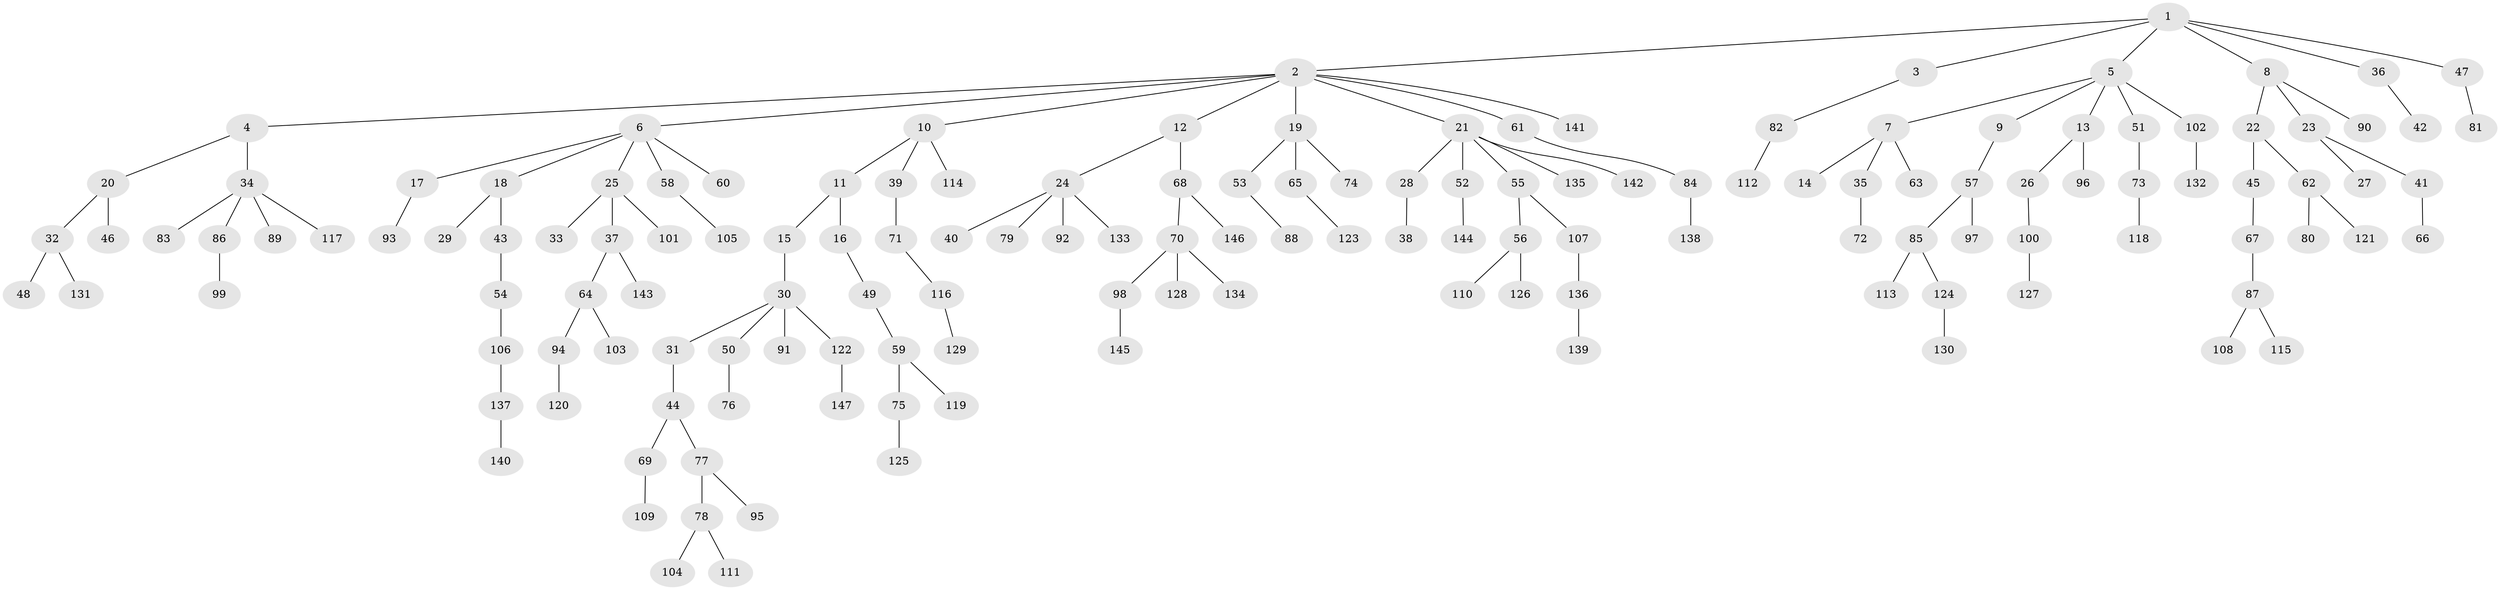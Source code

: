 // coarse degree distribution, {2: 0.3108108108108108, 3: 0.14864864864864866, 1: 0.44594594594594594, 4: 0.05405405405405406, 5: 0.02702702702702703, 8: 0.013513513513513514}
// Generated by graph-tools (version 1.1) at 2025/37/03/04/25 23:37:16]
// undirected, 147 vertices, 146 edges
graph export_dot {
  node [color=gray90,style=filled];
  1;
  2;
  3;
  4;
  5;
  6;
  7;
  8;
  9;
  10;
  11;
  12;
  13;
  14;
  15;
  16;
  17;
  18;
  19;
  20;
  21;
  22;
  23;
  24;
  25;
  26;
  27;
  28;
  29;
  30;
  31;
  32;
  33;
  34;
  35;
  36;
  37;
  38;
  39;
  40;
  41;
  42;
  43;
  44;
  45;
  46;
  47;
  48;
  49;
  50;
  51;
  52;
  53;
  54;
  55;
  56;
  57;
  58;
  59;
  60;
  61;
  62;
  63;
  64;
  65;
  66;
  67;
  68;
  69;
  70;
  71;
  72;
  73;
  74;
  75;
  76;
  77;
  78;
  79;
  80;
  81;
  82;
  83;
  84;
  85;
  86;
  87;
  88;
  89;
  90;
  91;
  92;
  93;
  94;
  95;
  96;
  97;
  98;
  99;
  100;
  101;
  102;
  103;
  104;
  105;
  106;
  107;
  108;
  109;
  110;
  111;
  112;
  113;
  114;
  115;
  116;
  117;
  118;
  119;
  120;
  121;
  122;
  123;
  124;
  125;
  126;
  127;
  128;
  129;
  130;
  131;
  132;
  133;
  134;
  135;
  136;
  137;
  138;
  139;
  140;
  141;
  142;
  143;
  144;
  145;
  146;
  147;
  1 -- 2;
  1 -- 3;
  1 -- 5;
  1 -- 8;
  1 -- 36;
  1 -- 47;
  2 -- 4;
  2 -- 6;
  2 -- 10;
  2 -- 12;
  2 -- 19;
  2 -- 21;
  2 -- 61;
  2 -- 141;
  3 -- 82;
  4 -- 20;
  4 -- 34;
  5 -- 7;
  5 -- 9;
  5 -- 13;
  5 -- 51;
  5 -- 102;
  6 -- 17;
  6 -- 18;
  6 -- 25;
  6 -- 58;
  6 -- 60;
  7 -- 14;
  7 -- 35;
  7 -- 63;
  8 -- 22;
  8 -- 23;
  8 -- 90;
  9 -- 57;
  10 -- 11;
  10 -- 39;
  10 -- 114;
  11 -- 15;
  11 -- 16;
  12 -- 24;
  12 -- 68;
  13 -- 26;
  13 -- 96;
  15 -- 30;
  16 -- 49;
  17 -- 93;
  18 -- 29;
  18 -- 43;
  19 -- 53;
  19 -- 65;
  19 -- 74;
  20 -- 32;
  20 -- 46;
  21 -- 28;
  21 -- 52;
  21 -- 55;
  21 -- 135;
  21 -- 142;
  22 -- 45;
  22 -- 62;
  23 -- 27;
  23 -- 41;
  24 -- 40;
  24 -- 79;
  24 -- 92;
  24 -- 133;
  25 -- 33;
  25 -- 37;
  25 -- 101;
  26 -- 100;
  28 -- 38;
  30 -- 31;
  30 -- 50;
  30 -- 91;
  30 -- 122;
  31 -- 44;
  32 -- 48;
  32 -- 131;
  34 -- 83;
  34 -- 86;
  34 -- 89;
  34 -- 117;
  35 -- 72;
  36 -- 42;
  37 -- 64;
  37 -- 143;
  39 -- 71;
  41 -- 66;
  43 -- 54;
  44 -- 69;
  44 -- 77;
  45 -- 67;
  47 -- 81;
  49 -- 59;
  50 -- 76;
  51 -- 73;
  52 -- 144;
  53 -- 88;
  54 -- 106;
  55 -- 56;
  55 -- 107;
  56 -- 110;
  56 -- 126;
  57 -- 85;
  57 -- 97;
  58 -- 105;
  59 -- 75;
  59 -- 119;
  61 -- 84;
  62 -- 80;
  62 -- 121;
  64 -- 94;
  64 -- 103;
  65 -- 123;
  67 -- 87;
  68 -- 70;
  68 -- 146;
  69 -- 109;
  70 -- 98;
  70 -- 128;
  70 -- 134;
  71 -- 116;
  73 -- 118;
  75 -- 125;
  77 -- 78;
  77 -- 95;
  78 -- 104;
  78 -- 111;
  82 -- 112;
  84 -- 138;
  85 -- 113;
  85 -- 124;
  86 -- 99;
  87 -- 108;
  87 -- 115;
  94 -- 120;
  98 -- 145;
  100 -- 127;
  102 -- 132;
  106 -- 137;
  107 -- 136;
  116 -- 129;
  122 -- 147;
  124 -- 130;
  136 -- 139;
  137 -- 140;
}
